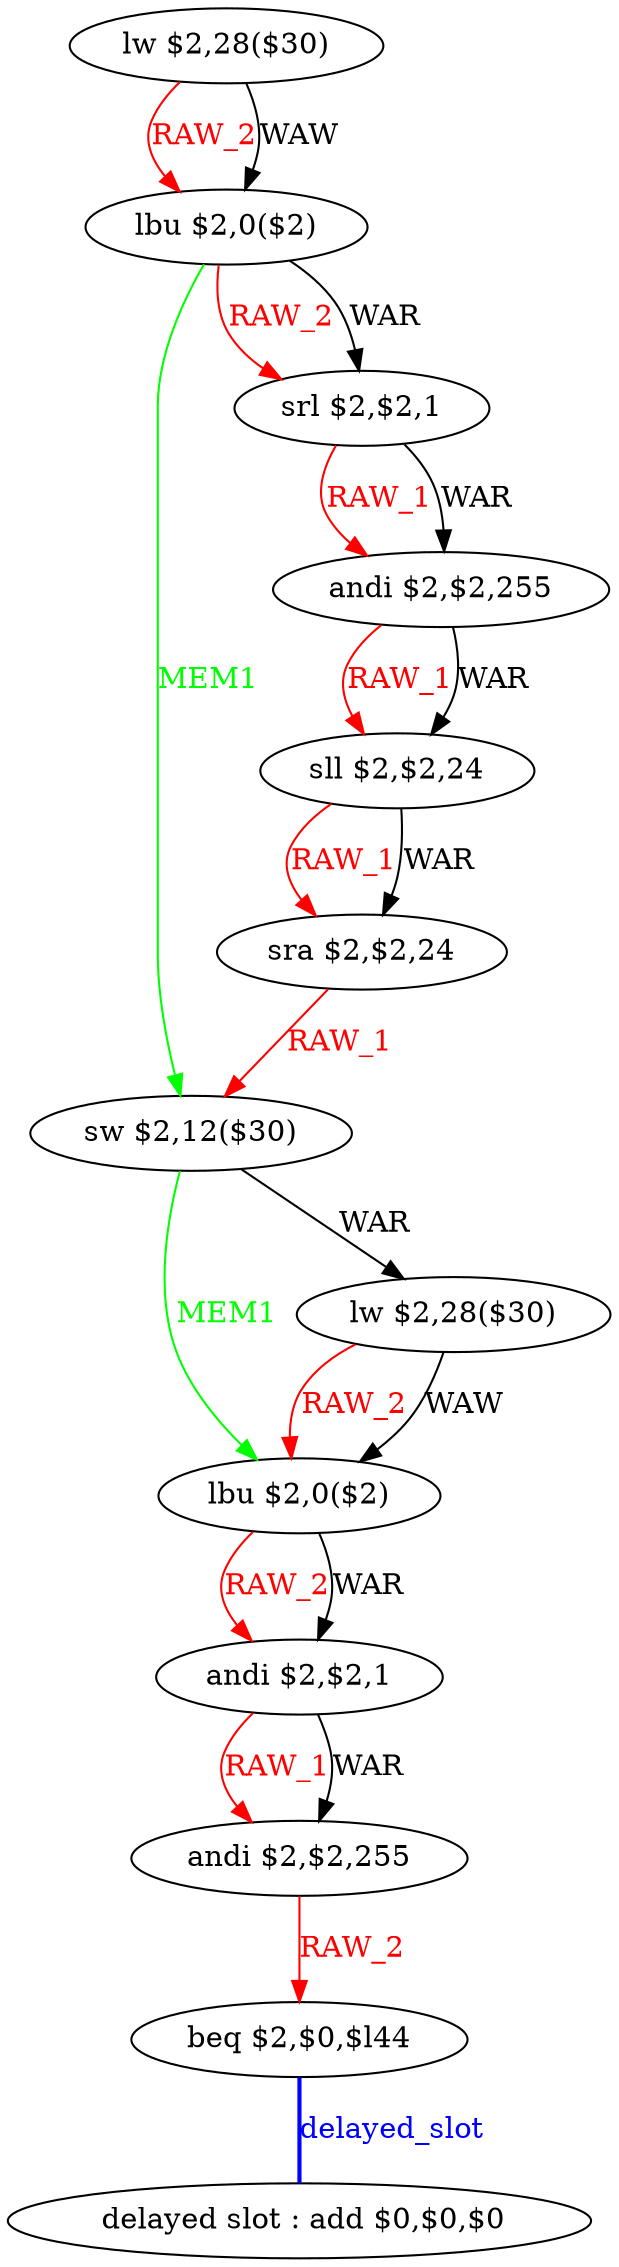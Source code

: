 digraph G1 {
node [shape = ellipse];
i12 [label = " delayed slot : add $0,$0,$0"] ;
i11 ->  i12 [style = bold, dir= none, fontcolor = blue, color = blue, label= "delayed_slot"];
i11 [label = "beq $2,$0,$l44"] ;
i0 [label = "lw $2,28($30)"] ;
i0 ->  i1 [color = red, fontcolor = red, label= "RAW_2"];
i0 ->  i1 [label= "WAW"];
i1 [label = "lbu $2,0($2)"] ;
i1 ->  i6 [color = green, fontcolor = green, label= "MEM1"];
i1 ->  i2 [color = red, fontcolor = red, label= "RAW_2"];
i1 ->  i2 [label= "WAR"];
i6 [label = "sw $2,12($30)"] ;
i6 ->  i8 [color = green, fontcolor = green, label= "MEM1"];
i6 ->  i7 [label= "WAR"];
i8 [label = "lbu $2,0($2)"] ;
i8 ->  i9 [color = red, fontcolor = red, label= "RAW_2"];
i8 ->  i9 [label= "WAR"];
i9 [label = "andi $2,$2,1"] ;
i9 ->  i10 [color = red, fontcolor = red, label= "RAW_1"];
i9 ->  i10 [label= "WAR"];
i10 [label = "andi $2,$2,255"] ;
i10 ->  i11 [color = red, fontcolor = red, label= "RAW_2"];
i7 [label = "lw $2,28($30)"] ;
i7 ->  i8 [color = red, fontcolor = red, label= "RAW_2"];
i7 ->  i8 [label= "WAW"];
i2 [label = "srl $2,$2,1"] ;
i2 ->  i3 [color = red, fontcolor = red, label= "RAW_1"];
i2 ->  i3 [label= "WAR"];
i3 [label = "andi $2,$2,255"] ;
i3 ->  i4 [color = red, fontcolor = red, label= "RAW_1"];
i3 ->  i4 [label= "WAR"];
i4 [label = "sll $2,$2,24"] ;
i4 ->  i5 [color = red, fontcolor = red, label= "RAW_1"];
i4 ->  i5 [label= "WAR"];
i5 [label = "sra $2,$2,24"] ;
i5 ->  i6 [color = red, fontcolor = red, label= "RAW_1"];
}
